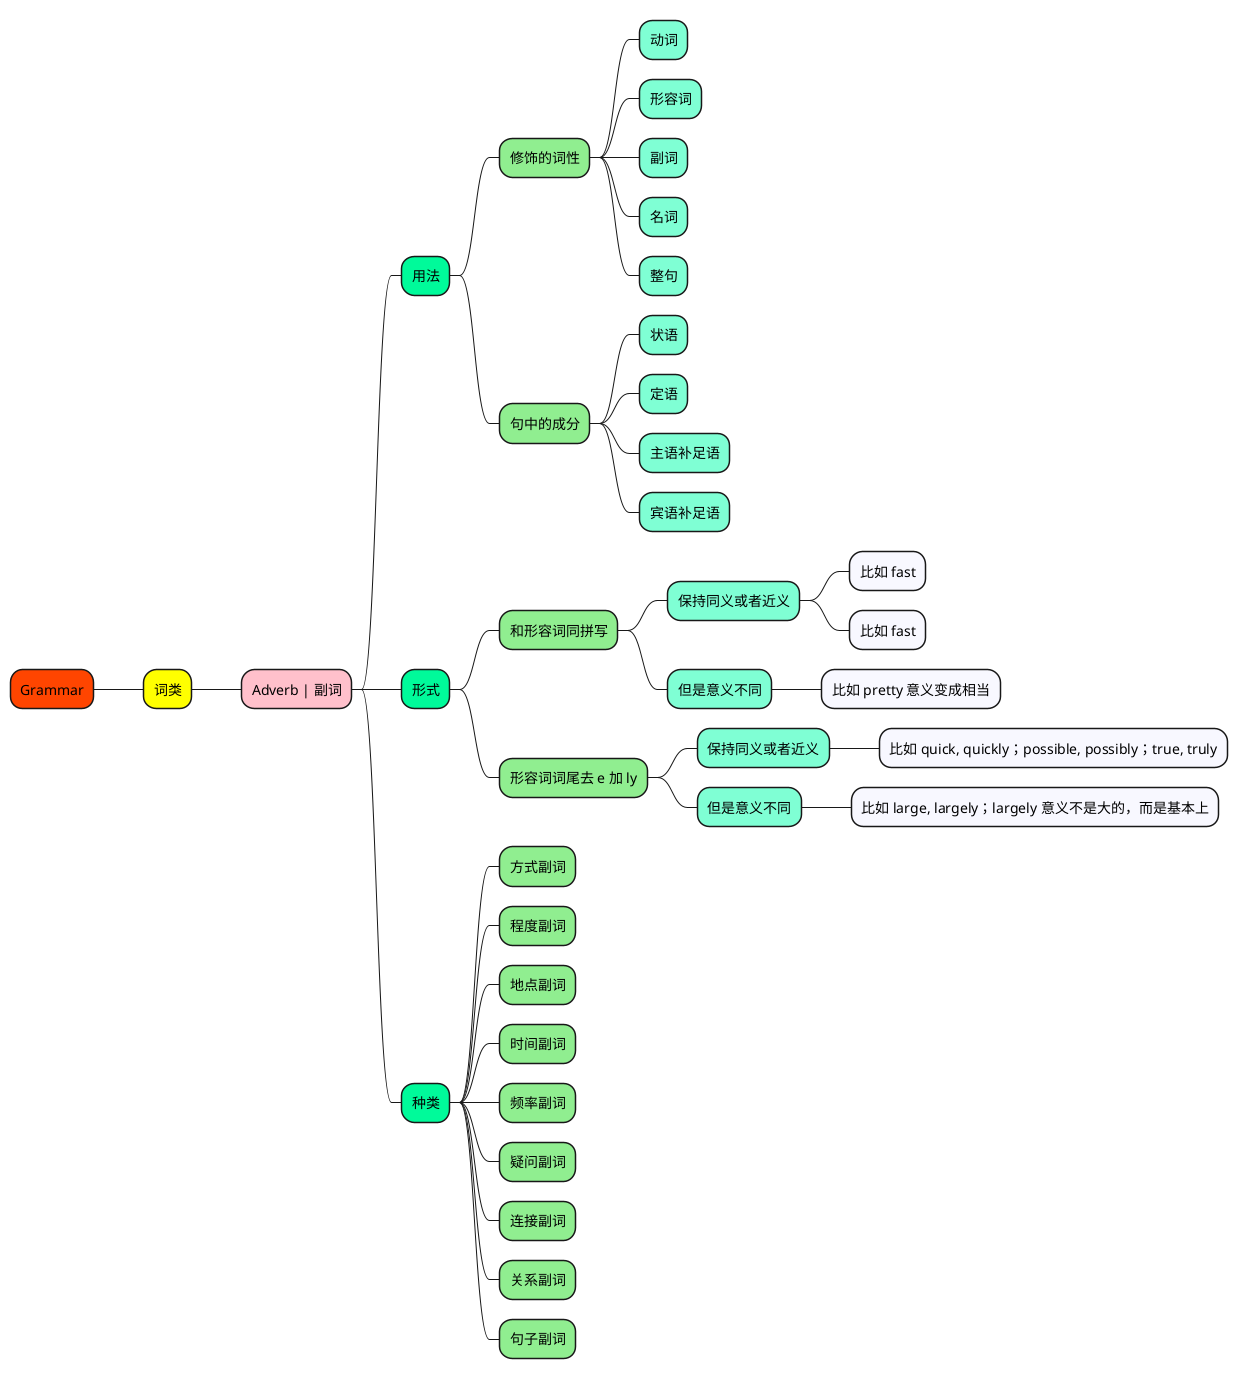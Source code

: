 @startmindmap

+[#OrangeRed] Grammar

++[#yellow] 词类

+++[#Pink] Adverb | 副词

++++[#MediumSpringGreen] 用法

+++++[#LightGreen] 修饰的词性
++++++[#Aquamarine] 动词
++++++[#Aquamarine] 形容词
++++++[#Aquamarine] 副词
++++++[#Aquamarine] 名词
++++++[#Aquamarine] 整句

+++++[#LightGreen] 句中的成分
++++++[#Aquamarine] 状语
++++++[#Aquamarine] 定语
++++++[#Aquamarine] 主语补足语
++++++[#Aquamarine] 宾语补足语

++++[#MediumSpringGreen] 形式
+++++[#LightGreen] 和形容词同拼写
++++++[#Aquamarine] 保持同义或者近义
+++++++[#GhostWhite] 比如 fast
+++++++[#GhostWhite] 比如 fast
++++++[#Aquamarine] 但是意义不同
+++++++[#GhostWhite] 比如 pretty 意义变成相当
+++++[#LightGreen] 形容词词尾去 e 加 ly
++++++[#Aquamarine] 保持同义或者近义
+++++++[#GhostWhite] 比如 quick, quickly；possible, possibly；true, truly
++++++[#Aquamarine] 但是意义不同
+++++++[#GhostWhite] 比如 large, largely；largely 意义不是大的，而是基本上

++++[#MediumSpringGreen] 种类
+++++[#LightGreen] 方式副词
+++++[#LightGreen] 程度副词
+++++[#LightGreen] 地点副词
+++++[#LightGreen] 时间副词
+++++[#LightGreen] 频率副词
+++++[#LightGreen] 疑问副词
+++++[#LightGreen] 连接副词
+++++[#LightGreen] 关系副词
+++++[#LightGreen] 句子副词



'英语语法: 副词 https://www.bilibili.com/video/BV1Ti4y1Z7FQ



@endmindmap